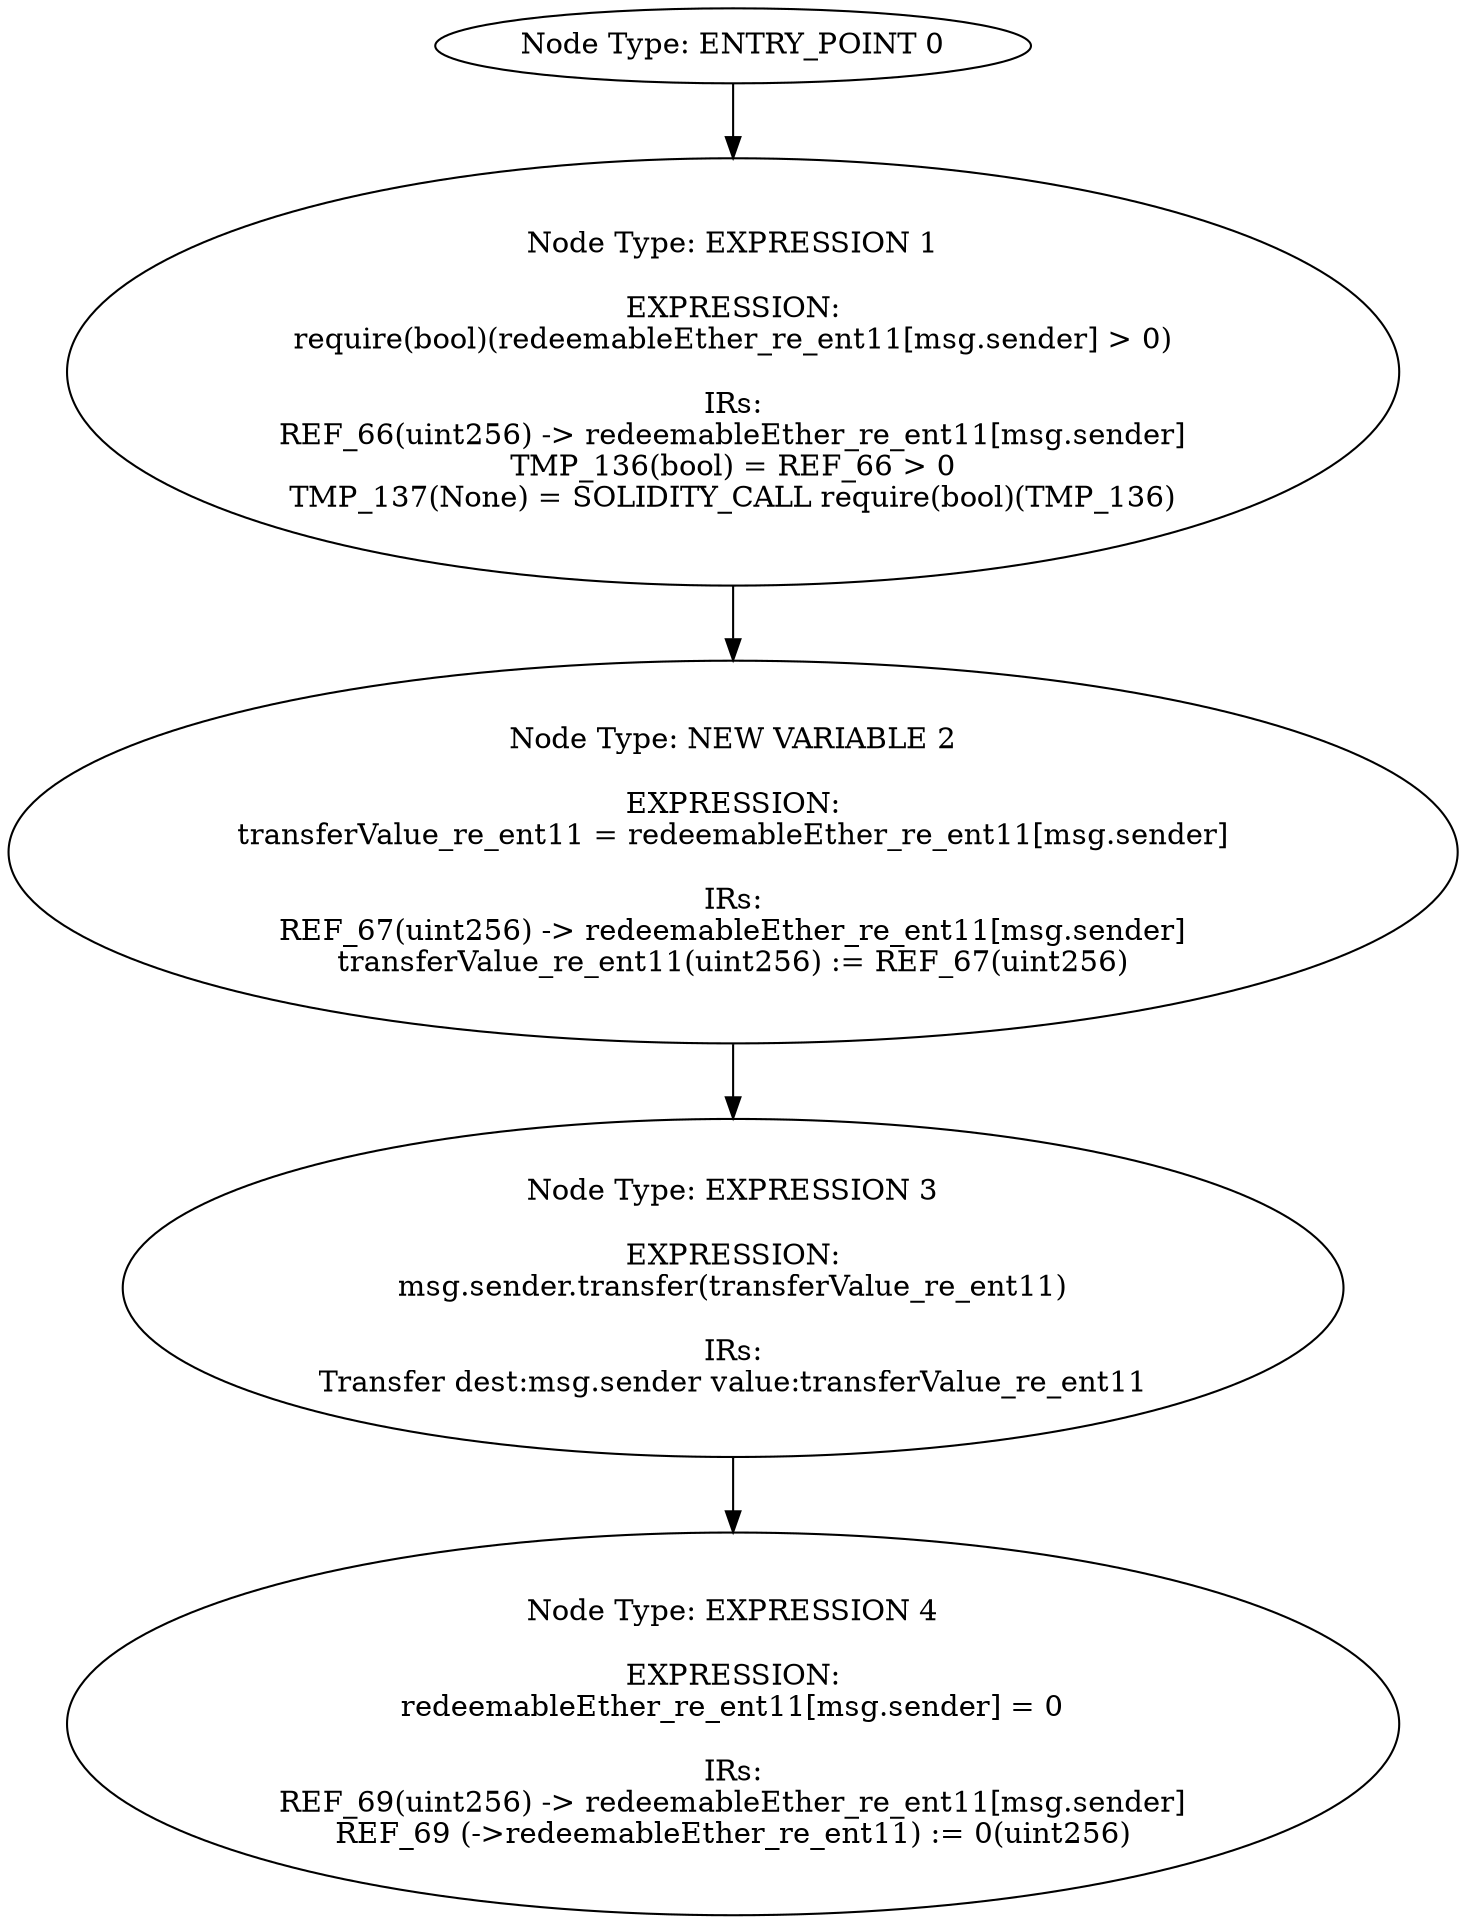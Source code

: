 digraph{
0[label="Node Type: ENTRY_POINT 0
"];
0->1;
1[label="Node Type: EXPRESSION 1

EXPRESSION:
require(bool)(redeemableEther_re_ent11[msg.sender] > 0)

IRs:
REF_66(uint256) -> redeemableEther_re_ent11[msg.sender]
TMP_136(bool) = REF_66 > 0
TMP_137(None) = SOLIDITY_CALL require(bool)(TMP_136)"];
1->2;
2[label="Node Type: NEW VARIABLE 2

EXPRESSION:
transferValue_re_ent11 = redeemableEther_re_ent11[msg.sender]

IRs:
REF_67(uint256) -> redeemableEther_re_ent11[msg.sender]
transferValue_re_ent11(uint256) := REF_67(uint256)"];
2->3;
3[label="Node Type: EXPRESSION 3

EXPRESSION:
msg.sender.transfer(transferValue_re_ent11)

IRs:
Transfer dest:msg.sender value:transferValue_re_ent11"];
3->4;
4[label="Node Type: EXPRESSION 4

EXPRESSION:
redeemableEther_re_ent11[msg.sender] = 0

IRs:
REF_69(uint256) -> redeemableEther_re_ent11[msg.sender]
REF_69 (->redeemableEther_re_ent11) := 0(uint256)"];
}
